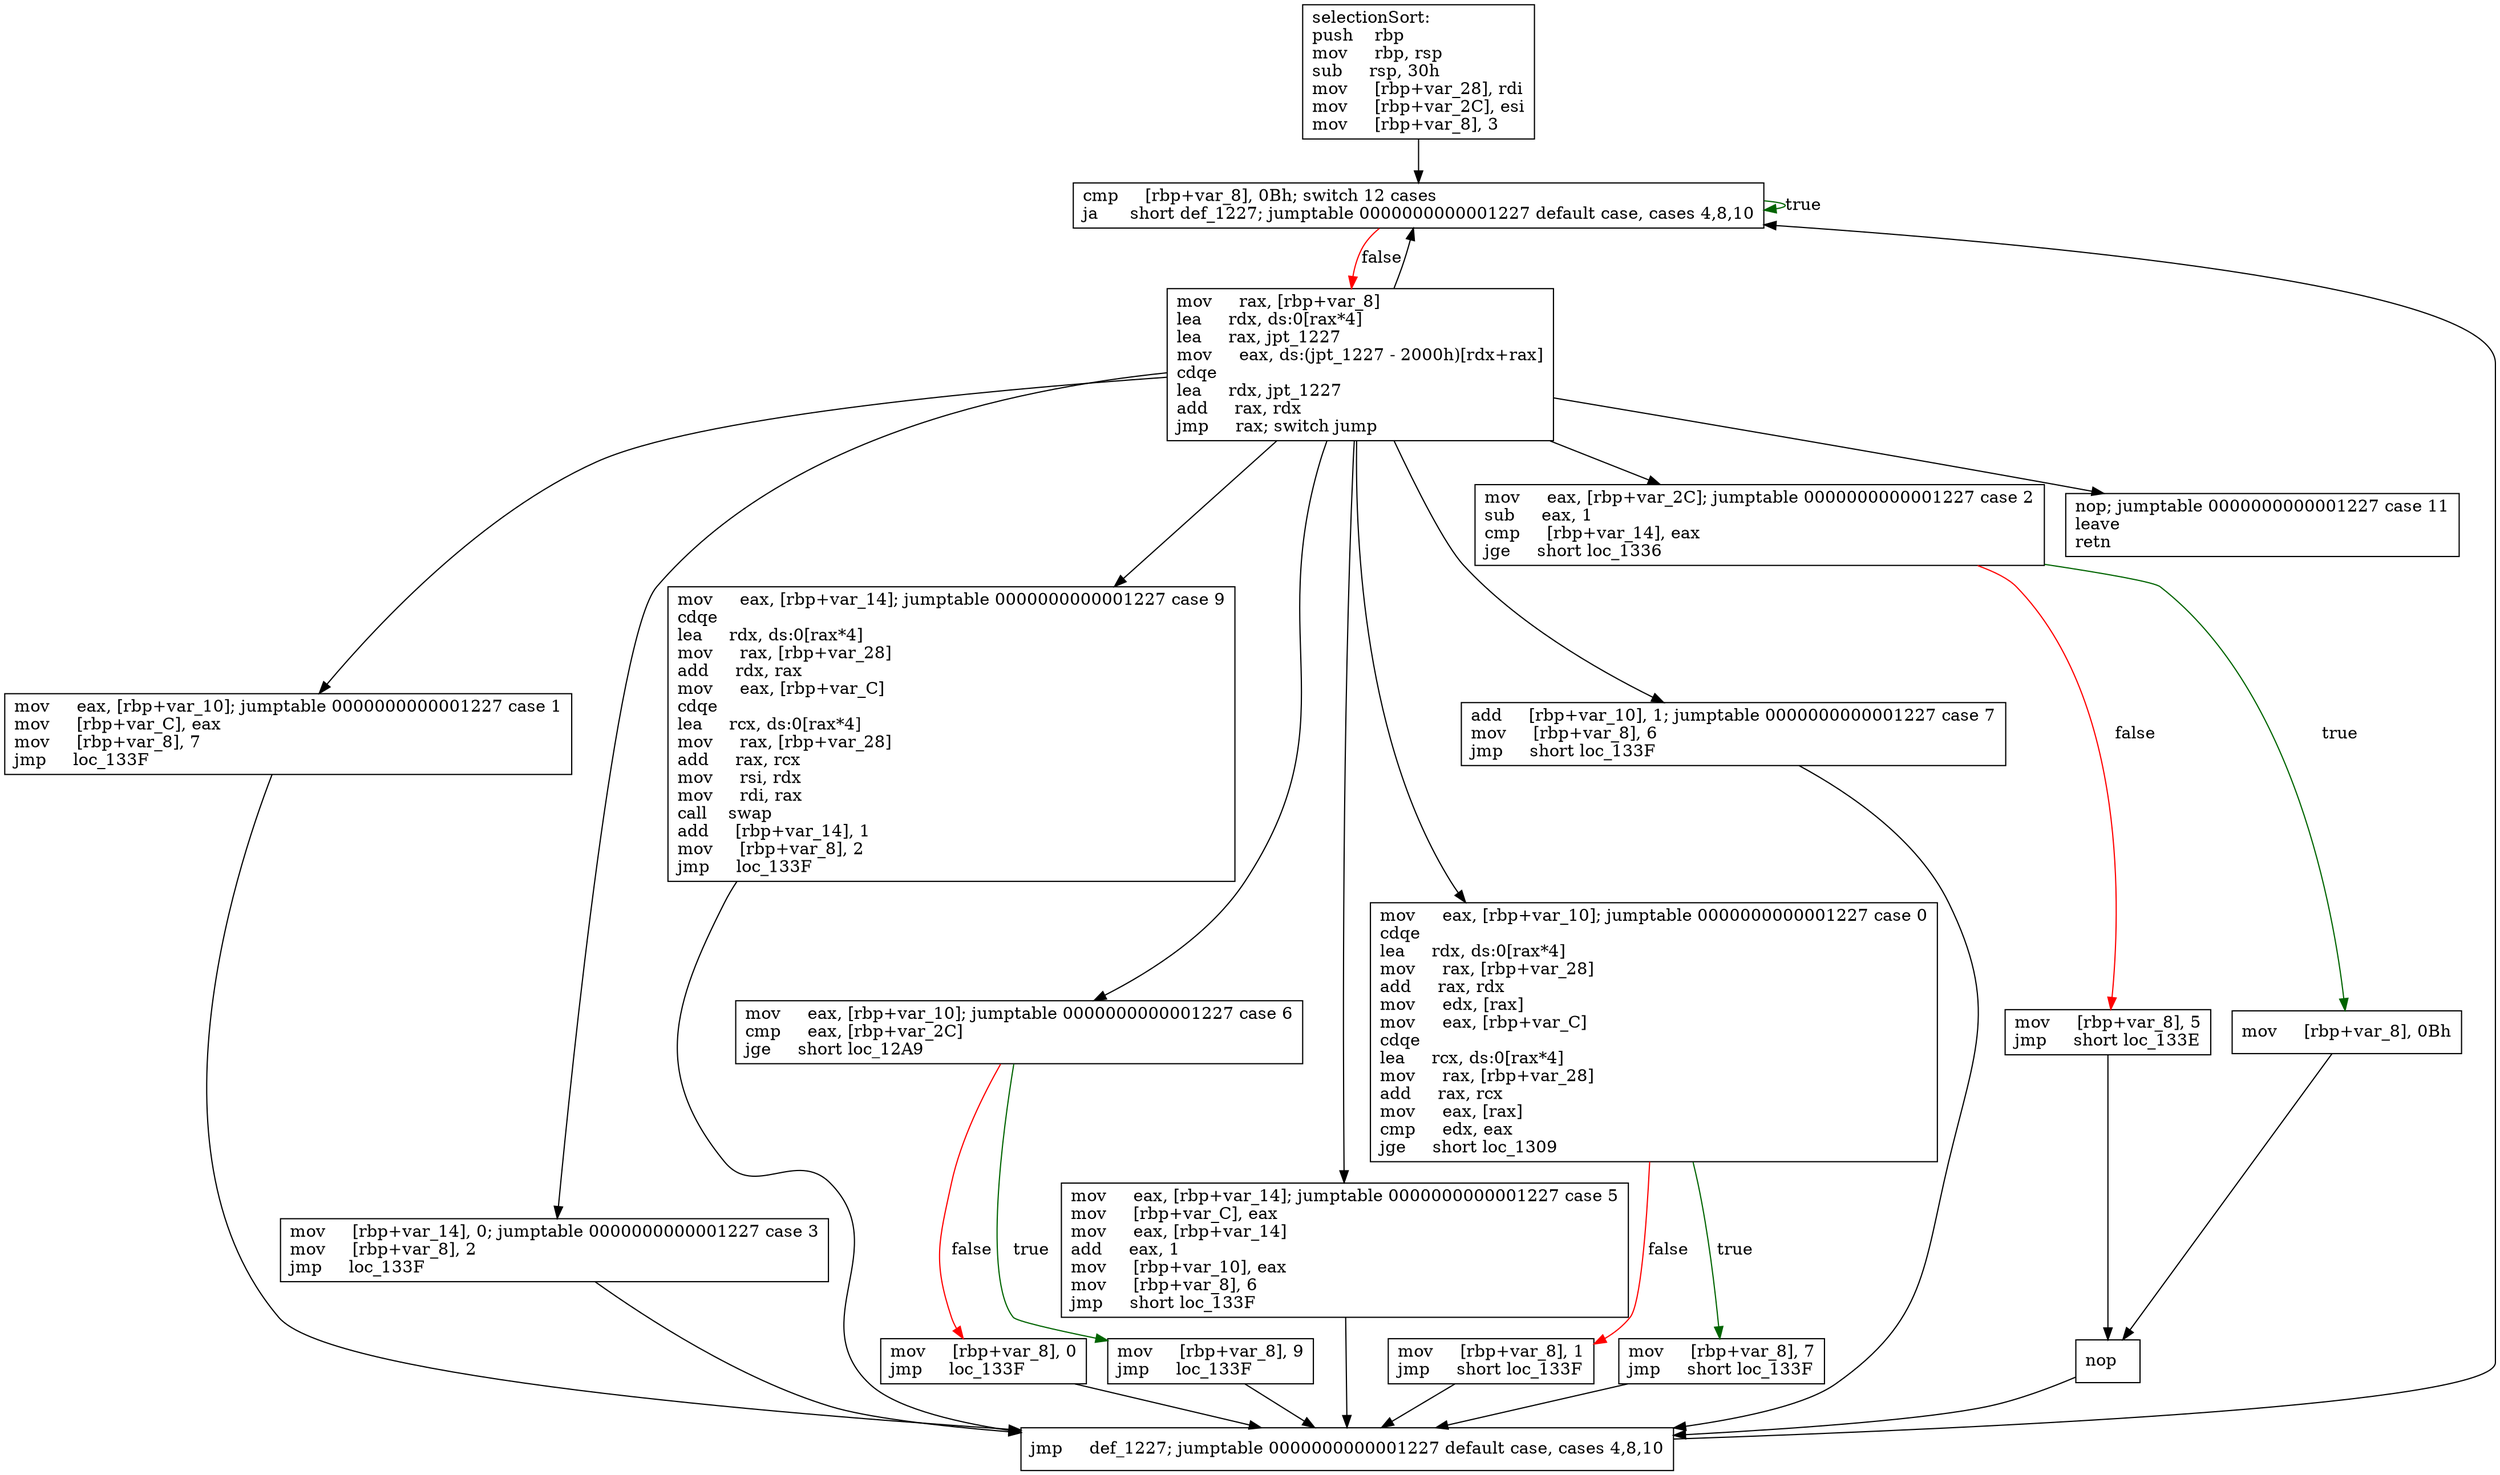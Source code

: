 digraph "selectionSort" {
	graph [
	];
	node [
		shape = "box"
	];
	edge [
	];
	"0" [
		label = "selectionSort:\lpush    rbp\lmov     rbp, rsp\lsub     rsp, 30h\lmov     [rbp+var_28], rdi\lmov     [rbp+var_2C], esi\lmov     [rbp+var_8], 3\l"
	];
	"1" [
		label = "cmp     [rbp+var_8], 0Bh; switch 12 cases\lja      short def_1227; jumptable 0000000000001227 default case, cases 4,8,10\l"
	];
	"2" [
		label = "mov     rax, [rbp+var_8]\llea     rdx, ds:0[rax*4]\llea     rax, jpt_1227\lmov     eax, ds:(jpt_1227 - 2000h)[rdx+rax]\lcdqe\llea     rdx, jpt_1227\ladd     rax, rdx\ljmp     rax; switch jump\l"
	];
	"3" [
		label = "mov     eax, [rbp+var_10]; jumptable 0000000000001227 case 1\lmov     [rbp+var_C], eax\lmov     [rbp+var_8], 7\ljmp     loc_133F\l"
	];
	"4" [
		label = "mov     [rbp+var_14], 0; jumptable 0000000000001227 case 3\lmov     [rbp+var_8], 2\ljmp     loc_133F\l"
	];
	"5" [
		label = "mov     eax, [rbp+var_14]; jumptable 0000000000001227 case 9\lcdqe\llea     rdx, ds:0[rax*4]\lmov     rax, [rbp+var_28]\ladd     rdx, rax\lmov     eax, [rbp+var_C]\lcdqe\llea     rcx, ds:0[rax*4]\lmov     rax, [rbp+var_28]\ladd     rax, rcx\lmov     rsi, rdx\lmov     rdi, rax\lcall    swap\ladd     [rbp+var_14], 1\lmov     [rbp+var_8], 2\ljmp     loc_133F\l"
	];
	"6" [
		label = "mov     eax, [rbp+var_10]; jumptable 0000000000001227 case 6\lcmp     eax, [rbp+var_2C]\ljge     short loc_12A9\l"
	];
	"7" [
		label = "mov     [rbp+var_8], 0\ljmp     loc_133F\l"
	];
	"8" [
		label = "mov     [rbp+var_8], 9\ljmp     loc_133F\l"
	];
	"9" [
		label = "mov     eax, [rbp+var_14]; jumptable 0000000000001227 case 5\lmov     [rbp+var_C], eax\lmov     eax, [rbp+var_14]\ladd     eax, 1\lmov     [rbp+var_10], eax\lmov     [rbp+var_8], 6\ljmp     short loc_133F\l"
	];
	"10" [
		label = "mov     eax, [rbp+var_10]; jumptable 0000000000001227 case 0\lcdqe\llea     rdx, ds:0[rax*4]\lmov     rax, [rbp+var_28]\ladd     rax, rdx\lmov     edx, [rax]\lmov     eax, [rbp+var_C]\lcdqe\llea     rcx, ds:0[rax*4]\lmov     rax, [rbp+var_28]\ladd     rax, rcx\lmov     eax, [rax]\lcmp     edx, eax\ljge     short loc_1309\l"
	];
	"11" [
		label = "mov     [rbp+var_8], 1\ljmp     short loc_133F\l"
	];
	"12" [
		label = "mov     [rbp+var_8], 7\ljmp     short loc_133F\l"
	];
	"13" [
		label = "add     [rbp+var_10], 1; jumptable 0000000000001227 case 7\lmov     [rbp+var_8], 6\ljmp     short loc_133F\l"
	];
	"14" [
		label = "mov     eax, [rbp+var_2C]; jumptable 0000000000001227 case 2\lsub     eax, 1\lcmp     [rbp+var_14], eax\ljge     short loc_1336\l"
	];
	"15" [
		label = "mov     [rbp+var_8], 5\ljmp     short loc_133E\l"
	];
	"16" [
		label = "mov     [rbp+var_8], 0Bh\l"
	];
	"17" [
		label = "nop\l"
	];
	"18" [
		label = "jmp     def_1227; jumptable 0000000000001227 default case, cases 4,8,10\l"
	];
	"19" [
		label = "nop; jumptable 0000000000001227 case 11\lleave\lretn\l"
	];
// node 0
	"0" -> "1" [ ];
// node 1
	"1" -> "2" [ label = "false", color = red ];
	"1" -> "1" [ label = "true", color = darkgreen ];
// node 2
	"2" -> "1" [ ];
	"2" -> "3" [ ];
	"2" -> "4" [ ];
	"2" -> "5" [ ];
	"2" -> "6" [ ];
	"2" -> "9" [ ];
	"2" -> "10" [ ];
	"2" -> "13" [ ];
	"2" -> "14" [ ];
	"2" -> "19" [ ];
// node 3
	"3" -> "18" [ ];
// node 4
	"4" -> "18" [ ];
// node 5
	"5" -> "18" [ ];
// node 6
	"6" -> "7" [ label = "false", color = red ];
	"6" -> "8" [ label = "true", color = darkgreen ];
// node 7
	"7" -> "18" [ ];
// node 8
	"8" -> "18" [ ];
// node 9
	"9" -> "18" [ ];
// node 10
	"10" -> "11" [ label = "false", color = red ];
	"10" -> "12" [ label = "true", color = darkgreen ];
// node 11
	"11" -> "18" [ ];
// node 12
	"12" -> "18" [ ];
// node 13
	"13" -> "18" [ ];
// node 14
	"14" -> "15" [ label = "false", color = red ];
	"14" -> "16" [ label = "true", color = darkgreen ];
// node 15
	"15" -> "17" [ ];
// node 16
	"16" -> "17" [ ];
// node 17
	"17" -> "18" [ ];
// node 18
	"18" -> "1" [ ];
// node 19
}
